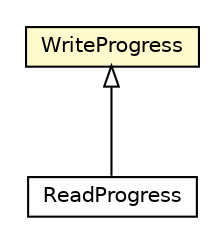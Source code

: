 #!/usr/local/bin/dot
#
# Class diagram 
# Generated by UMLGraph version R5_6-24-gf6e263 (http://www.umlgraph.org/)
#

digraph G {
	edge [fontname="Helvetica",fontsize=10,labelfontname="Helvetica",labelfontsize=10];
	node [fontname="Helvetica",fontsize=10,shape=plaintext];
	nodesep=0.25;
	ranksep=0.5;
	// io.reinert.requestor.core.WriteProgress
	c87286 [label=<<table title="io.reinert.requestor.core.WriteProgress" border="0" cellborder="1" cellspacing="0" cellpadding="2" port="p" bgcolor="lemonChiffon" href="./WriteProgress.html">
		<tr><td><table border="0" cellspacing="0" cellpadding="1">
<tr><td align="center" balign="center"> WriteProgress </td></tr>
		</table></td></tr>
		</table>>, URL="./WriteProgress.html", fontname="Helvetica", fontcolor="black", fontsize=10.0];
	// io.reinert.requestor.core.ReadProgress
	c87361 [label=<<table title="io.reinert.requestor.core.ReadProgress" border="0" cellborder="1" cellspacing="0" cellpadding="2" port="p" href="./ReadProgress.html">
		<tr><td><table border="0" cellspacing="0" cellpadding="1">
<tr><td align="center" balign="center"> ReadProgress </td></tr>
		</table></td></tr>
		</table>>, URL="./ReadProgress.html", fontname="Helvetica", fontcolor="black", fontsize=10.0];
	//io.reinert.requestor.core.ReadProgress extends io.reinert.requestor.core.WriteProgress
	c87286:p -> c87361:p [dir=back,arrowtail=empty];
}

